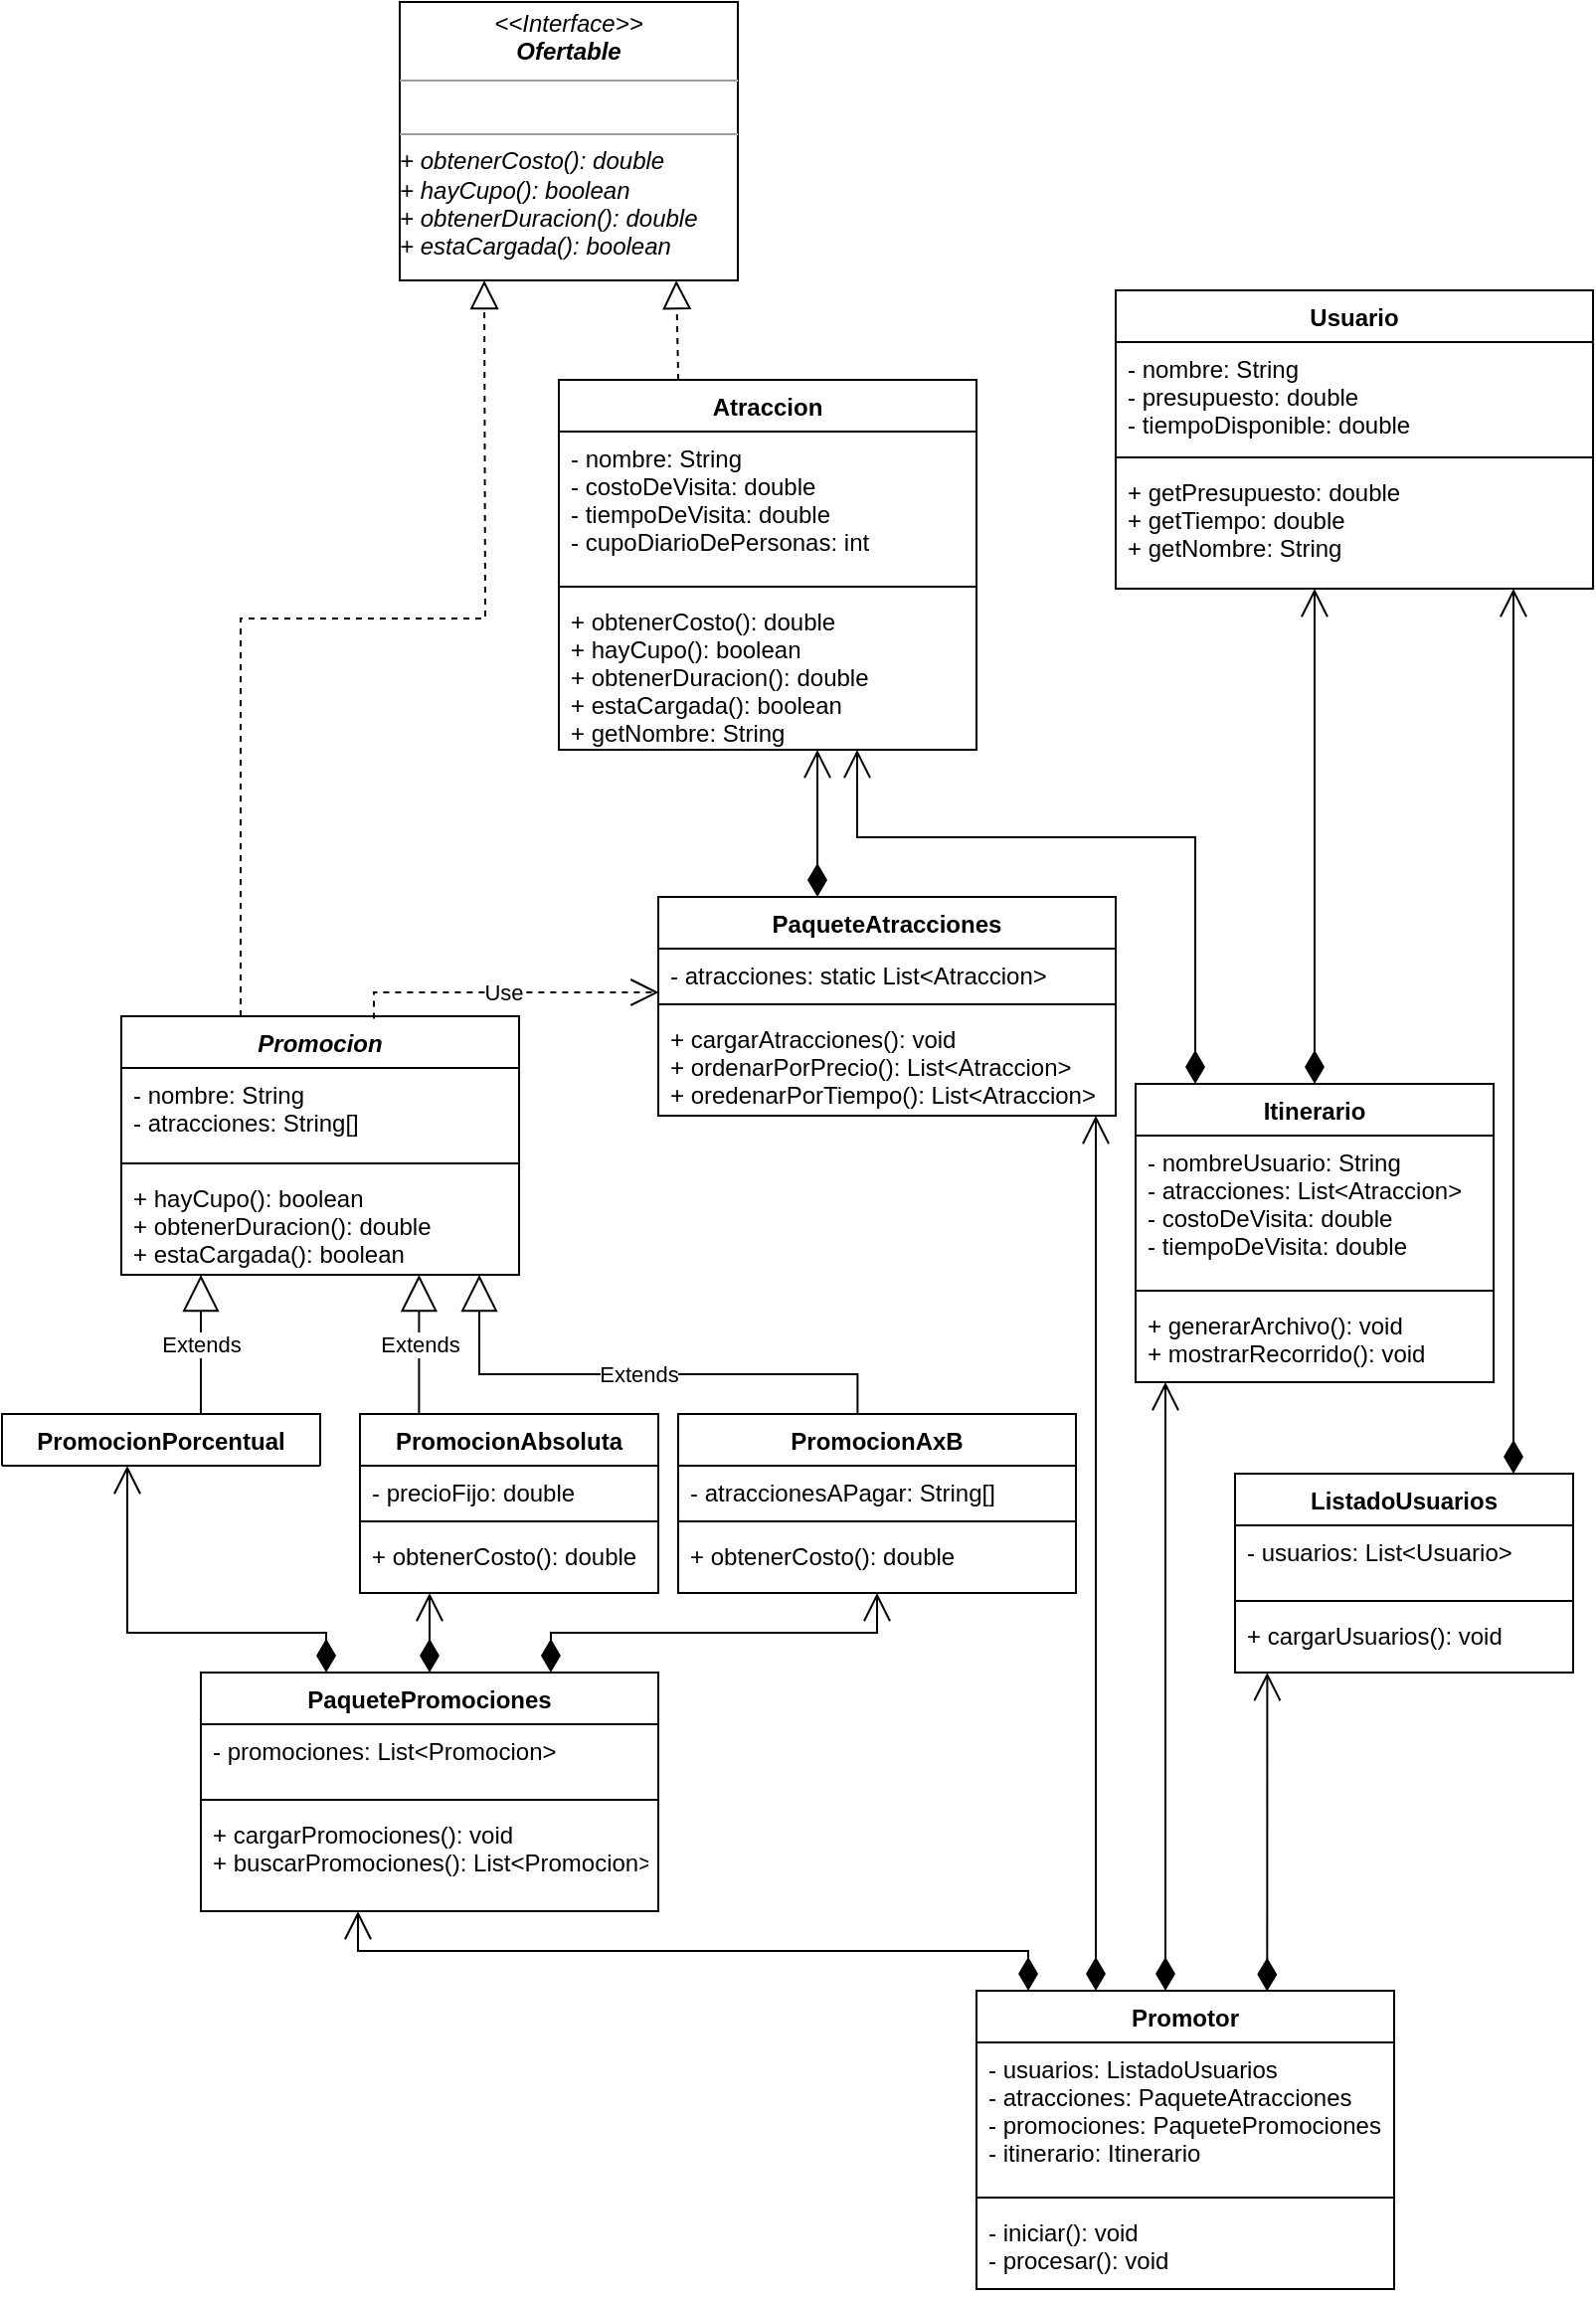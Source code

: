 <mxfile version="15.5.4" type="github">
  <diagram id="C5RBs43oDa-KdzZeNtuy" name="Page-1">
    <mxGraphModel dx="3673" dy="1513" grid="1" gridSize="10" guides="1" tooltips="1" connect="1" arrows="1" fold="1" page="1" pageScale="1" pageWidth="827" pageHeight="1169" math="0" shadow="0">
      <root>
        <mxCell id="WIyWlLk6GJQsqaUBKTNV-0" />
        <mxCell id="WIyWlLk6GJQsqaUBKTNV-1" parent="WIyWlLk6GJQsqaUBKTNV-0" />
        <mxCell id="qcKMDcawu5zTlTVhR8Jo-0" value="Atraccion" style="swimlane;fontStyle=1;align=center;verticalAlign=top;childLayout=stackLayout;horizontal=1;startSize=26;horizontalStack=0;resizeParent=1;resizeParentMax=0;resizeLast=0;collapsible=1;marginBottom=0;" vertex="1" parent="WIyWlLk6GJQsqaUBKTNV-1">
          <mxGeometry x="280" y="190" width="210" height="186" as="geometry" />
        </mxCell>
        <mxCell id="qcKMDcawu5zTlTVhR8Jo-1" value="- nombre: String&#xa;- costoDeVisita: double&#xa;- tiempoDeVisita: double&#xa;- cupoDiarioDePersonas: int" style="text;strokeColor=none;fillColor=none;align=left;verticalAlign=top;spacingLeft=4;spacingRight=4;overflow=hidden;rotatable=0;points=[[0,0.5],[1,0.5]];portConstraint=eastwest;" vertex="1" parent="qcKMDcawu5zTlTVhR8Jo-0">
          <mxGeometry y="26" width="210" height="74" as="geometry" />
        </mxCell>
        <mxCell id="qcKMDcawu5zTlTVhR8Jo-2" value="" style="line;strokeWidth=1;fillColor=none;align=left;verticalAlign=middle;spacingTop=-1;spacingLeft=3;spacingRight=3;rotatable=0;labelPosition=right;points=[];portConstraint=eastwest;" vertex="1" parent="qcKMDcawu5zTlTVhR8Jo-0">
          <mxGeometry y="100" width="210" height="8" as="geometry" />
        </mxCell>
        <mxCell id="qcKMDcawu5zTlTVhR8Jo-3" value="+ obtenerCosto(): double&#xa;+ hayCupo(): boolean&#xa;+ obtenerDuracion(): double&#xa;+ estaCargada(): boolean&#xa;+ getNombre: String" style="text;strokeColor=none;fillColor=none;align=left;verticalAlign=top;spacingLeft=4;spacingRight=4;overflow=hidden;rotatable=0;points=[[0,0.5],[1,0.5]];portConstraint=eastwest;" vertex="1" parent="qcKMDcawu5zTlTVhR8Jo-0">
          <mxGeometry y="108" width="210" height="78" as="geometry" />
        </mxCell>
        <mxCell id="qcKMDcawu5zTlTVhR8Jo-4" value="Usuario" style="swimlane;fontStyle=1;align=center;verticalAlign=top;childLayout=stackLayout;horizontal=1;startSize=26;horizontalStack=0;resizeParent=1;resizeParentMax=0;resizeLast=0;collapsible=1;marginBottom=0;" vertex="1" parent="WIyWlLk6GJQsqaUBKTNV-1">
          <mxGeometry x="560" y="145" width="240" height="150" as="geometry" />
        </mxCell>
        <mxCell id="qcKMDcawu5zTlTVhR8Jo-5" value="- nombre: String&#xa;- presupuesto: double&#xa;- tiempoDisponible: double&#xa;" style="text;strokeColor=none;fillColor=none;align=left;verticalAlign=top;spacingLeft=4;spacingRight=4;overflow=hidden;rotatable=0;points=[[0,0.5],[1,0.5]];portConstraint=eastwest;" vertex="1" parent="qcKMDcawu5zTlTVhR8Jo-4">
          <mxGeometry y="26" width="240" height="54" as="geometry" />
        </mxCell>
        <mxCell id="qcKMDcawu5zTlTVhR8Jo-6" value="" style="line;strokeWidth=1;fillColor=none;align=left;verticalAlign=middle;spacingTop=-1;spacingLeft=3;spacingRight=3;rotatable=0;labelPosition=right;points=[];portConstraint=eastwest;" vertex="1" parent="qcKMDcawu5zTlTVhR8Jo-4">
          <mxGeometry y="80" width="240" height="8" as="geometry" />
        </mxCell>
        <mxCell id="qcKMDcawu5zTlTVhR8Jo-7" value="+ getPresupuesto: double&#xa;+ getTiempo: double&#xa;+ getNombre: String" style="text;strokeColor=none;fillColor=none;align=left;verticalAlign=top;spacingLeft=4;spacingRight=4;overflow=hidden;rotatable=0;points=[[0,0.5],[1,0.5]];portConstraint=eastwest;" vertex="1" parent="qcKMDcawu5zTlTVhR8Jo-4">
          <mxGeometry y="88" width="240" height="62" as="geometry" />
        </mxCell>
        <mxCell id="qcKMDcawu5zTlTVhR8Jo-8" value="Promocion" style="swimlane;fontStyle=3;align=center;verticalAlign=top;childLayout=stackLayout;horizontal=1;startSize=26;horizontalStack=0;resizeParent=1;resizeParentMax=0;resizeLast=0;collapsible=1;marginBottom=0;" vertex="1" parent="WIyWlLk6GJQsqaUBKTNV-1">
          <mxGeometry x="60" y="510" width="200" height="130" as="geometry" />
        </mxCell>
        <mxCell id="qcKMDcawu5zTlTVhR8Jo-9" value="- nombre: String&#xa;- atracciones: String[]" style="text;strokeColor=none;fillColor=none;align=left;verticalAlign=top;spacingLeft=4;spacingRight=4;overflow=hidden;rotatable=0;points=[[0,0.5],[1,0.5]];portConstraint=eastwest;" vertex="1" parent="qcKMDcawu5zTlTVhR8Jo-8">
          <mxGeometry y="26" width="200" height="44" as="geometry" />
        </mxCell>
        <mxCell id="qcKMDcawu5zTlTVhR8Jo-10" value="" style="line;strokeWidth=1;fillColor=none;align=left;verticalAlign=middle;spacingTop=-1;spacingLeft=3;spacingRight=3;rotatable=0;labelPosition=right;points=[];portConstraint=eastwest;" vertex="1" parent="qcKMDcawu5zTlTVhR8Jo-8">
          <mxGeometry y="70" width="200" height="8" as="geometry" />
        </mxCell>
        <mxCell id="qcKMDcawu5zTlTVhR8Jo-11" value="+ hayCupo(): boolean&#xa;+ obtenerDuracion(): double&#xa;+ estaCargada(): boolean" style="text;strokeColor=none;fillColor=none;align=left;verticalAlign=top;spacingLeft=4;spacingRight=4;overflow=hidden;rotatable=0;points=[[0,0.5],[1,0.5]];portConstraint=eastwest;fontStyle=0" vertex="1" parent="qcKMDcawu5zTlTVhR8Jo-8">
          <mxGeometry y="78" width="200" height="52" as="geometry" />
        </mxCell>
        <mxCell id="qcKMDcawu5zTlTVhR8Jo-12" value="Itinerario" style="swimlane;fontStyle=1;align=center;verticalAlign=top;childLayout=stackLayout;horizontal=1;startSize=26;horizontalStack=0;resizeParent=1;resizeParentMax=0;resizeLast=0;collapsible=1;marginBottom=0;" vertex="1" parent="WIyWlLk6GJQsqaUBKTNV-1">
          <mxGeometry x="570" y="544" width="180" height="150" as="geometry" />
        </mxCell>
        <mxCell id="qcKMDcawu5zTlTVhR8Jo-13" value="- nombreUsuario: String&#xa;- atracciones: List&lt;Atraccion&gt;&#xa;- costoDeVisita: double&#xa;- tiempoDeVisita: double" style="text;strokeColor=none;fillColor=none;align=left;verticalAlign=top;spacingLeft=4;spacingRight=4;overflow=hidden;rotatable=0;points=[[0,0.5],[1,0.5]];portConstraint=eastwest;" vertex="1" parent="qcKMDcawu5zTlTVhR8Jo-12">
          <mxGeometry y="26" width="180" height="74" as="geometry" />
        </mxCell>
        <mxCell id="qcKMDcawu5zTlTVhR8Jo-14" value="" style="line;strokeWidth=1;fillColor=none;align=left;verticalAlign=middle;spacingTop=-1;spacingLeft=3;spacingRight=3;rotatable=0;labelPosition=right;points=[];portConstraint=eastwest;" vertex="1" parent="qcKMDcawu5zTlTVhR8Jo-12">
          <mxGeometry y="100" width="180" height="8" as="geometry" />
        </mxCell>
        <mxCell id="qcKMDcawu5zTlTVhR8Jo-15" value="+ generarArchivo(): void&#xa;+ mostrarRecorrido(): void" style="text;strokeColor=none;fillColor=none;align=left;verticalAlign=top;spacingLeft=4;spacingRight=4;overflow=hidden;rotatable=0;points=[[0,0.5],[1,0.5]];portConstraint=eastwest;" vertex="1" parent="qcKMDcawu5zTlTVhR8Jo-12">
          <mxGeometry y="108" width="180" height="42" as="geometry" />
        </mxCell>
        <mxCell id="qcKMDcawu5zTlTVhR8Jo-16" value="PromocionPorcentual" style="swimlane;fontStyle=1;align=center;verticalAlign=top;childLayout=stackLayout;horizontal=1;startSize=26;horizontalStack=0;resizeParent=1;resizeParentMax=0;resizeLast=0;collapsible=1;marginBottom=0;" vertex="1" collapsed="1" parent="WIyWlLk6GJQsqaUBKTNV-1">
          <mxGeometry y="710" width="160" height="26" as="geometry">
            <mxRectangle y="640" width="190" height="90" as="alternateBounds" />
          </mxGeometry>
        </mxCell>
        <mxCell id="qcKMDcawu5zTlTVhR8Jo-17" value="- porcentajeDeDescuento: double" style="text;strokeColor=none;fillColor=none;align=left;verticalAlign=top;spacingLeft=4;spacingRight=4;overflow=hidden;rotatable=0;points=[[0,0.5],[1,0.5]];portConstraint=eastwest;" vertex="1" parent="qcKMDcawu5zTlTVhR8Jo-16">
          <mxGeometry y="26" width="160" height="24" as="geometry" />
        </mxCell>
        <mxCell id="qcKMDcawu5zTlTVhR8Jo-18" value="" style="line;strokeWidth=1;fillColor=none;align=left;verticalAlign=middle;spacingTop=-1;spacingLeft=3;spacingRight=3;rotatable=0;labelPosition=right;points=[];portConstraint=eastwest;" vertex="1" parent="qcKMDcawu5zTlTVhR8Jo-16">
          <mxGeometry y="50" width="160" height="8" as="geometry" />
        </mxCell>
        <mxCell id="qcKMDcawu5zTlTVhR8Jo-19" value="+ obtenerCosto(): double" style="text;strokeColor=none;fillColor=none;align=left;verticalAlign=top;spacingLeft=4;spacingRight=4;overflow=hidden;rotatable=0;points=[[0,0.5],[1,0.5]];portConstraint=eastwest;" vertex="1" parent="qcKMDcawu5zTlTVhR8Jo-16">
          <mxGeometry y="58" width="160" height="32" as="geometry" />
        </mxCell>
        <mxCell id="qcKMDcawu5zTlTVhR8Jo-20" value="PromocionAbsoluta" style="swimlane;fontStyle=1;align=center;verticalAlign=top;childLayout=stackLayout;horizontal=1;startSize=26;horizontalStack=0;resizeParent=1;resizeParentMax=0;resizeLast=0;collapsible=1;marginBottom=0;" vertex="1" parent="WIyWlLk6GJQsqaUBKTNV-1">
          <mxGeometry x="180" y="710" width="150" height="90" as="geometry" />
        </mxCell>
        <mxCell id="qcKMDcawu5zTlTVhR8Jo-21" value="- precioFijo: double" style="text;strokeColor=none;fillColor=none;align=left;verticalAlign=top;spacingLeft=4;spacingRight=4;overflow=hidden;rotatable=0;points=[[0,0.5],[1,0.5]];portConstraint=eastwest;" vertex="1" parent="qcKMDcawu5zTlTVhR8Jo-20">
          <mxGeometry y="26" width="150" height="24" as="geometry" />
        </mxCell>
        <mxCell id="qcKMDcawu5zTlTVhR8Jo-22" value="" style="line;strokeWidth=1;fillColor=none;align=left;verticalAlign=middle;spacingTop=-1;spacingLeft=3;spacingRight=3;rotatable=0;labelPosition=right;points=[];portConstraint=eastwest;" vertex="1" parent="qcKMDcawu5zTlTVhR8Jo-20">
          <mxGeometry y="50" width="150" height="8" as="geometry" />
        </mxCell>
        <mxCell id="qcKMDcawu5zTlTVhR8Jo-23" value="+ obtenerCosto(): double" style="text;strokeColor=none;fillColor=none;align=left;verticalAlign=top;spacingLeft=4;spacingRight=4;overflow=hidden;rotatable=0;points=[[0,0.5],[1,0.5]];portConstraint=eastwest;" vertex="1" parent="qcKMDcawu5zTlTVhR8Jo-20">
          <mxGeometry y="58" width="150" height="32" as="geometry" />
        </mxCell>
        <mxCell id="qcKMDcawu5zTlTVhR8Jo-24" value="PromocionAxB" style="swimlane;fontStyle=1;align=center;verticalAlign=top;childLayout=stackLayout;horizontal=1;startSize=26;horizontalStack=0;resizeParent=1;resizeParentMax=0;resizeLast=0;collapsible=1;marginBottom=0;" vertex="1" parent="WIyWlLk6GJQsqaUBKTNV-1">
          <mxGeometry x="340" y="710" width="200" height="90" as="geometry" />
        </mxCell>
        <mxCell id="qcKMDcawu5zTlTVhR8Jo-25" value="- atraccionesAPagar: String[]" style="text;strokeColor=none;fillColor=none;align=left;verticalAlign=top;spacingLeft=4;spacingRight=4;overflow=hidden;rotatable=0;points=[[0,0.5],[1,0.5]];portConstraint=eastwest;" vertex="1" parent="qcKMDcawu5zTlTVhR8Jo-24">
          <mxGeometry y="26" width="200" height="24" as="geometry" />
        </mxCell>
        <mxCell id="qcKMDcawu5zTlTVhR8Jo-26" value="" style="line;strokeWidth=1;fillColor=none;align=left;verticalAlign=middle;spacingTop=-1;spacingLeft=3;spacingRight=3;rotatable=0;labelPosition=right;points=[];portConstraint=eastwest;" vertex="1" parent="qcKMDcawu5zTlTVhR8Jo-24">
          <mxGeometry y="50" width="200" height="8" as="geometry" />
        </mxCell>
        <mxCell id="qcKMDcawu5zTlTVhR8Jo-27" value="+ obtenerCosto(): double" style="text;strokeColor=none;fillColor=none;align=left;verticalAlign=top;spacingLeft=4;spacingRight=4;overflow=hidden;rotatable=0;points=[[0,0.5],[1,0.5]];portConstraint=eastwest;" vertex="1" parent="qcKMDcawu5zTlTVhR8Jo-24">
          <mxGeometry y="58" width="200" height="32" as="geometry" />
        </mxCell>
        <mxCell id="qcKMDcawu5zTlTVhR8Jo-28" value="Extends" style="endArrow=block;endSize=16;endFill=0;html=1;rounded=0;edgeStyle=orthogonalEdgeStyle;" edge="1" parent="WIyWlLk6GJQsqaUBKTNV-1" source="qcKMDcawu5zTlTVhR8Jo-16" target="qcKMDcawu5zTlTVhR8Jo-8">
          <mxGeometry width="160" relative="1" as="geometry">
            <mxPoint x="70" y="750" as="sourcePoint" />
            <mxPoint x="125" y="660" as="targetPoint" />
            <Array as="points">
              <mxPoint x="100" y="680" />
              <mxPoint x="100" y="680" />
            </Array>
          </mxGeometry>
        </mxCell>
        <mxCell id="qcKMDcawu5zTlTVhR8Jo-29" value="Extends" style="endArrow=block;endSize=16;endFill=0;html=1;rounded=0;edgeStyle=orthogonalEdgeStyle;exitX=0.198;exitY=-0.002;exitDx=0;exitDy=0;exitPerimeter=0;" edge="1" parent="WIyWlLk6GJQsqaUBKTNV-1" source="qcKMDcawu5zTlTVhR8Jo-20" target="qcKMDcawu5zTlTVhR8Jo-8">
          <mxGeometry width="160" relative="1" as="geometry">
            <mxPoint x="210" y="700" as="sourcePoint" />
            <mxPoint x="170" y="300" as="targetPoint" />
            <Array as="points">
              <mxPoint x="210" y="670" />
              <mxPoint x="210" y="670" />
            </Array>
          </mxGeometry>
        </mxCell>
        <mxCell id="qcKMDcawu5zTlTVhR8Jo-30" value="Extends" style="endArrow=block;endSize=16;endFill=0;html=1;rounded=0;edgeStyle=orthogonalEdgeStyle;exitX=0.451;exitY=0.006;exitDx=0;exitDy=0;exitPerimeter=0;" edge="1" parent="WIyWlLk6GJQsqaUBKTNV-1" source="qcKMDcawu5zTlTVhR8Jo-24" target="qcKMDcawu5zTlTVhR8Jo-8">
          <mxGeometry width="160" relative="1" as="geometry">
            <mxPoint x="410" y="740" as="sourcePoint" />
            <mxPoint x="140" y="320" as="targetPoint" />
            <Array as="points">
              <mxPoint x="430" y="690" />
              <mxPoint x="240" y="690" />
            </Array>
          </mxGeometry>
        </mxCell>
        <mxCell id="qcKMDcawu5zTlTVhR8Jo-31" value="" style="endArrow=open;html=1;endSize=12;startArrow=diamondThin;startSize=14;startFill=1;edgeStyle=orthogonalEdgeStyle;align=left;verticalAlign=bottom;rounded=0;" edge="1" parent="WIyWlLk6GJQsqaUBKTNV-1" source="qcKMDcawu5zTlTVhR8Jo-12" target="qcKMDcawu5zTlTVhR8Jo-4">
          <mxGeometry x="-1" y="3" relative="1" as="geometry">
            <mxPoint x="700" y="440" as="sourcePoint" />
            <mxPoint x="690" y="300" as="targetPoint" />
            <Array as="points">
              <mxPoint x="660" y="410" />
              <mxPoint x="660" y="410" />
            </Array>
          </mxGeometry>
        </mxCell>
        <mxCell id="qcKMDcawu5zTlTVhR8Jo-32" value="" style="endArrow=open;html=1;endSize=12;startArrow=diamondThin;startSize=14;startFill=1;edgeStyle=orthogonalEdgeStyle;align=left;verticalAlign=bottom;rounded=0;" edge="1" parent="WIyWlLk6GJQsqaUBKTNV-1" source="qcKMDcawu5zTlTVhR8Jo-12" target="qcKMDcawu5zTlTVhR8Jo-0">
          <mxGeometry x="-1" y="3" relative="1" as="geometry">
            <mxPoint x="710" y="599" as="sourcePoint" />
            <mxPoint x="430" y="350" as="targetPoint" />
            <Array as="points">
              <mxPoint x="600" y="420" />
              <mxPoint x="430" y="420" />
            </Array>
          </mxGeometry>
        </mxCell>
        <mxCell id="qcKMDcawu5zTlTVhR8Jo-33" value="Promotor" style="swimlane;fontStyle=1;align=center;verticalAlign=top;childLayout=stackLayout;horizontal=1;startSize=26;horizontalStack=0;resizeParent=1;resizeParentMax=0;resizeLast=0;collapsible=1;marginBottom=0;" vertex="1" parent="WIyWlLk6GJQsqaUBKTNV-1">
          <mxGeometry x="490" y="1000" width="210" height="150" as="geometry" />
        </mxCell>
        <mxCell id="qcKMDcawu5zTlTVhR8Jo-34" value="- usuarios: ListadoUsuarios&#xa;- atracciones: PaqueteAtracciones&#xa;- promociones: PaquetePromociones&#xa;- itinerario: Itinerario" style="text;strokeColor=none;fillColor=none;align=left;verticalAlign=top;spacingLeft=4;spacingRight=4;overflow=hidden;rotatable=0;points=[[0,0.5],[1,0.5]];portConstraint=eastwest;" vertex="1" parent="qcKMDcawu5zTlTVhR8Jo-33">
          <mxGeometry y="26" width="210" height="74" as="geometry" />
        </mxCell>
        <mxCell id="qcKMDcawu5zTlTVhR8Jo-35" value="" style="line;strokeWidth=1;fillColor=none;align=left;verticalAlign=middle;spacingTop=-1;spacingLeft=3;spacingRight=3;rotatable=0;labelPosition=right;points=[];portConstraint=eastwest;" vertex="1" parent="qcKMDcawu5zTlTVhR8Jo-33">
          <mxGeometry y="100" width="210" height="8" as="geometry" />
        </mxCell>
        <mxCell id="qcKMDcawu5zTlTVhR8Jo-36" value="- iniciar(): void&#xa;- procesar(): void&#xa;" style="text;strokeColor=none;fillColor=none;align=left;verticalAlign=top;spacingLeft=4;spacingRight=4;overflow=hidden;rotatable=0;points=[[0,0.5],[1,0.5]];portConstraint=eastwest;" vertex="1" parent="qcKMDcawu5zTlTVhR8Jo-33">
          <mxGeometry y="108" width="210" height="42" as="geometry" />
        </mxCell>
        <mxCell id="qcKMDcawu5zTlTVhR8Jo-37" value="PaqueteAtracciones" style="swimlane;fontStyle=1;align=center;verticalAlign=top;childLayout=stackLayout;horizontal=1;startSize=26;horizontalStack=0;resizeParent=1;resizeParentMax=0;resizeLast=0;collapsible=1;marginBottom=0;" vertex="1" parent="WIyWlLk6GJQsqaUBKTNV-1">
          <mxGeometry x="330" y="450" width="230" height="110" as="geometry" />
        </mxCell>
        <mxCell id="qcKMDcawu5zTlTVhR8Jo-38" value="- atracciones: static List&lt;Atraccion&gt; " style="text;strokeColor=none;fillColor=none;align=left;verticalAlign=top;spacingLeft=4;spacingRight=4;overflow=hidden;rotatable=0;points=[[0,0.5],[1,0.5]];portConstraint=eastwest;" vertex="1" parent="qcKMDcawu5zTlTVhR8Jo-37">
          <mxGeometry y="26" width="230" height="24" as="geometry" />
        </mxCell>
        <mxCell id="qcKMDcawu5zTlTVhR8Jo-39" value="" style="line;strokeWidth=1;fillColor=none;align=left;verticalAlign=middle;spacingTop=-1;spacingLeft=3;spacingRight=3;rotatable=0;labelPosition=right;points=[];portConstraint=eastwest;" vertex="1" parent="qcKMDcawu5zTlTVhR8Jo-37">
          <mxGeometry y="50" width="230" height="8" as="geometry" />
        </mxCell>
        <mxCell id="qcKMDcawu5zTlTVhR8Jo-40" value="+ cargarAtracciones(): void&#xa;+ ordenarPorPrecio(): List&lt;Atraccion&gt;&#xa;+ oredenarPorTiempo(): List&lt;Atraccion&gt;" style="text;strokeColor=none;fillColor=none;align=left;verticalAlign=top;spacingLeft=4;spacingRight=4;overflow=hidden;rotatable=0;points=[[0,0.5],[1,0.5]];portConstraint=eastwest;" vertex="1" parent="qcKMDcawu5zTlTVhR8Jo-37">
          <mxGeometry y="58" width="230" height="52" as="geometry" />
        </mxCell>
        <mxCell id="qcKMDcawu5zTlTVhR8Jo-41" value="PaquetePromociones" style="swimlane;fontStyle=1;align=center;verticalAlign=top;childLayout=stackLayout;horizontal=1;startSize=26;horizontalStack=0;resizeParent=1;resizeParentMax=0;resizeLast=0;collapsible=1;marginBottom=0;" vertex="1" parent="WIyWlLk6GJQsqaUBKTNV-1">
          <mxGeometry x="100" y="840" width="230" height="120" as="geometry" />
        </mxCell>
        <mxCell id="qcKMDcawu5zTlTVhR8Jo-42" value="- promociones: List&lt;Promocion&gt;" style="text;strokeColor=none;fillColor=none;align=left;verticalAlign=top;spacingLeft=4;spacingRight=4;overflow=hidden;rotatable=0;points=[[0,0.5],[1,0.5]];portConstraint=eastwest;" vertex="1" parent="qcKMDcawu5zTlTVhR8Jo-41">
          <mxGeometry y="26" width="230" height="34" as="geometry" />
        </mxCell>
        <mxCell id="qcKMDcawu5zTlTVhR8Jo-43" value="" style="line;strokeWidth=1;fillColor=none;align=left;verticalAlign=middle;spacingTop=-1;spacingLeft=3;spacingRight=3;rotatable=0;labelPosition=right;points=[];portConstraint=eastwest;" vertex="1" parent="qcKMDcawu5zTlTVhR8Jo-41">
          <mxGeometry y="60" width="230" height="8" as="geometry" />
        </mxCell>
        <mxCell id="qcKMDcawu5zTlTVhR8Jo-44" value="+ cargarPromociones(): void&#xa;+ buscarPromociones(): List&lt;Promocion&gt;&#xa;" style="text;strokeColor=none;fillColor=none;align=left;verticalAlign=top;spacingLeft=4;spacingRight=4;overflow=hidden;rotatable=0;points=[[0,0.5],[1,0.5]];portConstraint=eastwest;" vertex="1" parent="qcKMDcawu5zTlTVhR8Jo-41">
          <mxGeometry y="68" width="230" height="52" as="geometry" />
        </mxCell>
        <mxCell id="qcKMDcawu5zTlTVhR8Jo-45" value="ListadoUsuarios" style="swimlane;fontStyle=1;align=center;verticalAlign=top;childLayout=stackLayout;horizontal=1;startSize=26;horizontalStack=0;resizeParent=1;resizeParentMax=0;resizeLast=0;collapsible=1;marginBottom=0;" vertex="1" parent="WIyWlLk6GJQsqaUBKTNV-1">
          <mxGeometry x="620" y="740" width="170" height="100" as="geometry" />
        </mxCell>
        <mxCell id="qcKMDcawu5zTlTVhR8Jo-46" value="- usuarios: List&lt;Usuario&gt;" style="text;strokeColor=none;fillColor=none;align=left;verticalAlign=top;spacingLeft=4;spacingRight=4;overflow=hidden;rotatable=0;points=[[0,0.5],[1,0.5]];portConstraint=eastwest;" vertex="1" parent="qcKMDcawu5zTlTVhR8Jo-45">
          <mxGeometry y="26" width="170" height="34" as="geometry" />
        </mxCell>
        <mxCell id="qcKMDcawu5zTlTVhR8Jo-47" value="" style="line;strokeWidth=1;fillColor=none;align=left;verticalAlign=middle;spacingTop=-1;spacingLeft=3;spacingRight=3;rotatable=0;labelPosition=right;points=[];portConstraint=eastwest;" vertex="1" parent="qcKMDcawu5zTlTVhR8Jo-45">
          <mxGeometry y="60" width="170" height="8" as="geometry" />
        </mxCell>
        <mxCell id="qcKMDcawu5zTlTVhR8Jo-48" value="+ cargarUsuarios(): void&#xa;" style="text;strokeColor=none;fillColor=none;align=left;verticalAlign=top;spacingLeft=4;spacingRight=4;overflow=hidden;rotatable=0;points=[[0,0.5],[1,0.5]];portConstraint=eastwest;" vertex="1" parent="qcKMDcawu5zTlTVhR8Jo-45">
          <mxGeometry y="68" width="170" height="32" as="geometry" />
        </mxCell>
        <mxCell id="qcKMDcawu5zTlTVhR8Jo-49" value="" style="endArrow=open;html=1;endSize=12;startArrow=diamondThin;startSize=14;startFill=1;edgeStyle=orthogonalEdgeStyle;align=left;verticalAlign=bottom;rounded=0;" edge="1" parent="WIyWlLk6GJQsqaUBKTNV-1" source="qcKMDcawu5zTlTVhR8Jo-33" target="qcKMDcawu5zTlTVhR8Jo-15">
          <mxGeometry x="-1" y="3" relative="1" as="geometry">
            <mxPoint x="590" y="926" as="sourcePoint" />
            <mxPoint x="591" y="690" as="targetPoint" />
            <Array as="points">
              <mxPoint x="585" y="750" />
              <mxPoint x="585" y="750" />
            </Array>
          </mxGeometry>
        </mxCell>
        <mxCell id="qcKMDcawu5zTlTVhR8Jo-50" value="" style="endArrow=open;html=1;endSize=12;startArrow=diamondThin;startSize=14;startFill=1;edgeStyle=orthogonalEdgeStyle;align=left;verticalAlign=bottom;rounded=0;" edge="1" parent="WIyWlLk6GJQsqaUBKTNV-1" source="qcKMDcawu5zTlTVhR8Jo-45" target="qcKMDcawu5zTlTVhR8Jo-4">
          <mxGeometry x="-1" y="3" relative="1" as="geometry">
            <mxPoint x="750" y="890" as="sourcePoint" />
            <mxPoint x="750" y="320" as="targetPoint" />
            <Array as="points">
              <mxPoint x="760" y="440" />
              <mxPoint x="760" y="440" />
            </Array>
          </mxGeometry>
        </mxCell>
        <mxCell id="qcKMDcawu5zTlTVhR8Jo-51" value="" style="endArrow=open;html=1;endSize=12;startArrow=diamondThin;startSize=14;startFill=1;edgeStyle=orthogonalEdgeStyle;align=left;verticalAlign=bottom;rounded=0;" edge="1" parent="WIyWlLk6GJQsqaUBKTNV-1" source="qcKMDcawu5zTlTVhR8Jo-37" target="qcKMDcawu5zTlTVhR8Jo-0">
          <mxGeometry x="-1" y="3" relative="1" as="geometry">
            <mxPoint x="610" y="510" as="sourcePoint" />
            <mxPoint x="365" y="280" as="targetPoint" />
            <Array as="points">
              <mxPoint x="410" y="440" />
              <mxPoint x="410" y="440" />
            </Array>
          </mxGeometry>
        </mxCell>
        <mxCell id="qcKMDcawu5zTlTVhR8Jo-52" value="" style="endArrow=open;html=1;endSize=12;startArrow=diamondThin;startSize=14;startFill=1;edgeStyle=orthogonalEdgeStyle;align=left;verticalAlign=bottom;rounded=0;exitX=0.124;exitY=0;exitDx=0;exitDy=0;exitPerimeter=0;" edge="1" parent="WIyWlLk6GJQsqaUBKTNV-1" source="qcKMDcawu5zTlTVhR8Jo-33" target="qcKMDcawu5zTlTVhR8Jo-41">
          <mxGeometry x="-1" y="3" relative="1" as="geometry">
            <mxPoint x="516" y="930" as="sourcePoint" />
            <mxPoint x="178.82" y="819.996" as="targetPoint" />
            <Array as="points">
              <mxPoint x="516" y="980" />
              <mxPoint x="179" y="980" />
            </Array>
          </mxGeometry>
        </mxCell>
        <mxCell id="qcKMDcawu5zTlTVhR8Jo-53" value="" style="endArrow=open;html=1;endSize=12;startArrow=diamondThin;startSize=14;startFill=1;edgeStyle=orthogonalEdgeStyle;align=left;verticalAlign=bottom;rounded=0;exitX=0.696;exitY=0.002;exitDx=0;exitDy=0;exitPerimeter=0;" edge="1" parent="WIyWlLk6GJQsqaUBKTNV-1" source="qcKMDcawu5zTlTVhR8Jo-33" target="qcKMDcawu5zTlTVhR8Jo-45">
          <mxGeometry x="-1" y="3" relative="1" as="geometry">
            <mxPoint x="640" y="938" as="sourcePoint" />
            <mxPoint x="720" y="809.996" as="targetPoint" />
            <Array as="points">
              <mxPoint x="636" y="870" />
              <mxPoint x="636" y="870" />
            </Array>
          </mxGeometry>
        </mxCell>
        <mxCell id="qcKMDcawu5zTlTVhR8Jo-54" value="" style="endArrow=open;html=1;endSize=12;startArrow=diamondThin;startSize=14;startFill=1;edgeStyle=orthogonalEdgeStyle;align=left;verticalAlign=bottom;rounded=0;exitX=0.765;exitY=0;exitDx=0;exitDy=0;exitPerimeter=0;" edge="1" parent="WIyWlLk6GJQsqaUBKTNV-1" source="qcKMDcawu5zTlTVhR8Jo-41" target="qcKMDcawu5zTlTVhR8Jo-24">
          <mxGeometry x="-1" y="3" relative="1" as="geometry">
            <mxPoint x="176" y="730" as="sourcePoint" />
            <mxPoint x="280.0" y="599.996" as="targetPoint" />
            <Array as="points">
              <mxPoint x="276" y="820" />
              <mxPoint x="440" y="820" />
            </Array>
          </mxGeometry>
        </mxCell>
        <mxCell id="qcKMDcawu5zTlTVhR8Jo-55" value="" style="endArrow=open;html=1;endSize=12;startArrow=diamondThin;startSize=14;startFill=1;edgeStyle=orthogonalEdgeStyle;align=left;verticalAlign=bottom;rounded=0;exitX=0.274;exitY=0;exitDx=0;exitDy=0;exitPerimeter=0;" edge="1" parent="WIyWlLk6GJQsqaUBKTNV-1" source="qcKMDcawu5zTlTVhR8Jo-41" target="qcKMDcawu5zTlTVhR8Jo-16">
          <mxGeometry x="-1" y="3" relative="1" as="geometry">
            <mxPoint x="63" y="730" as="sourcePoint" />
            <mxPoint x="90" y="659.996" as="targetPoint" />
            <Array as="points">
              <mxPoint x="163" y="820" />
              <mxPoint x="63" y="820" />
            </Array>
          </mxGeometry>
        </mxCell>
        <mxCell id="qcKMDcawu5zTlTVhR8Jo-56" value="" style="endArrow=open;html=1;endSize=12;startArrow=diamondThin;startSize=14;startFill=1;edgeStyle=orthogonalEdgeStyle;align=left;verticalAlign=bottom;rounded=0;" edge="1" parent="WIyWlLk6GJQsqaUBKTNV-1" source="qcKMDcawu5zTlTVhR8Jo-41" target="qcKMDcawu5zTlTVhR8Jo-20">
          <mxGeometry x="-1" y="3" relative="1" as="geometry">
            <mxPoint x="220.87" y="902.92" as="sourcePoint" />
            <mxPoint x="220.0" y="649.996" as="targetPoint" />
            <Array as="points">
              <mxPoint x="255" y="880" />
              <mxPoint x="255" y="880" />
            </Array>
          </mxGeometry>
        </mxCell>
        <mxCell id="qcKMDcawu5zTlTVhR8Jo-57" value="" style="endArrow=open;html=1;endSize=12;startArrow=diamondThin;startSize=14;startFill=1;edgeStyle=orthogonalEdgeStyle;align=left;verticalAlign=bottom;rounded=0;" edge="1" parent="WIyWlLk6GJQsqaUBKTNV-1" source="qcKMDcawu5zTlTVhR8Jo-33" target="qcKMDcawu5zTlTVhR8Jo-37">
          <mxGeometry x="-1" y="3" relative="1" as="geometry">
            <mxPoint x="550" y="930" as="sourcePoint" />
            <mxPoint x="550" y="862" as="targetPoint" />
            <Array as="points">
              <mxPoint x="550" y="760" />
              <mxPoint x="550" y="760" />
            </Array>
          </mxGeometry>
        </mxCell>
        <mxCell id="qcKMDcawu5zTlTVhR8Jo-58" value="&lt;p style=&quot;margin: 0px ; margin-top: 4px ; text-align: center&quot;&gt;&lt;span&gt;&amp;lt;&amp;lt;Interface&amp;gt;&amp;gt;&lt;/span&gt;&lt;br&gt;&lt;b&gt;Ofertable&lt;/b&gt;&lt;/p&gt;&lt;hr size=&quot;1&quot;&gt;&lt;p style=&quot;margin: 0px ; margin-left: 4px&quot;&gt;&amp;nbsp;&lt;/p&gt;&lt;hr size=&quot;1&quot;&gt;&lt;span style=&quot;&quot;&gt;+ obtenerCosto(): double&lt;/span&gt;&lt;br&gt;+ hayCupo(): boolean&lt;br&gt;&lt;span style=&quot;&quot;&gt;+ obtenerDuracion(): double&lt;/span&gt;&lt;br&gt;&lt;p style=&quot;margin: 0px 0px 0px 4px&quot;&gt;&lt;/p&gt;+ estaCargada(): boolean&lt;br&gt;&lt;div style=&quot;padding: 0px ; margin: 0px&quot;&gt;&lt;br style=&quot;padding: 0px ; margin: 0px&quot;&gt;&lt;/div&gt;" style="verticalAlign=top;align=left;overflow=fill;fontSize=12;fontFamily=Helvetica;html=1;fontStyle=2" vertex="1" parent="WIyWlLk6GJQsqaUBKTNV-1">
          <mxGeometry x="200" width="170" height="140" as="geometry" />
        </mxCell>
        <mxCell id="qcKMDcawu5zTlTVhR8Jo-59" value="" style="endArrow=block;dashed=1;endFill=0;endSize=12;html=1;rounded=0;entryX=0.25;entryY=1;entryDx=0;entryDy=0;exitX=0.3;exitY=0;exitDx=0;exitDy=0;exitPerimeter=0;" edge="1" parent="WIyWlLk6GJQsqaUBKTNV-1" source="qcKMDcawu5zTlTVhR8Jo-8" target="qcKMDcawu5zTlTVhR8Jo-58">
          <mxGeometry width="160" relative="1" as="geometry">
            <mxPoint x="310" y="560" as="sourcePoint" />
            <mxPoint x="470" y="560" as="targetPoint" />
            <Array as="points">
              <mxPoint x="120" y="310" />
              <mxPoint x="243" y="310" />
            </Array>
          </mxGeometry>
        </mxCell>
        <mxCell id="qcKMDcawu5zTlTVhR8Jo-60" value="" style="endArrow=block;dashed=1;endFill=0;endSize=12;html=1;rounded=0;exitX=0.286;exitY=0;exitDx=0;exitDy=0;exitPerimeter=0;entryX=0.818;entryY=1;entryDx=0;entryDy=0;entryPerimeter=0;" edge="1" parent="WIyWlLk6GJQsqaUBKTNV-1" source="qcKMDcawu5zTlTVhR8Jo-0" target="qcKMDcawu5zTlTVhR8Jo-58">
          <mxGeometry width="160" relative="1" as="geometry">
            <mxPoint x="70" y="340" as="sourcePoint" />
            <mxPoint x="340" y="230" as="targetPoint" />
          </mxGeometry>
        </mxCell>
        <mxCell id="qcKMDcawu5zTlTVhR8Jo-61" value="Use" style="endArrow=open;endSize=12;dashed=1;html=1;rounded=0;entryX=0.001;entryY=0.917;entryDx=0;entryDy=0;entryPerimeter=0;exitX=0.635;exitY=0.01;exitDx=0;exitDy=0;exitPerimeter=0;" edge="1" parent="WIyWlLk6GJQsqaUBKTNV-1" source="qcKMDcawu5zTlTVhR8Jo-8" target="qcKMDcawu5zTlTVhR8Jo-38">
          <mxGeometry width="160" relative="1" as="geometry">
            <mxPoint x="120" y="560" as="sourcePoint" />
            <mxPoint x="460" y="550" as="targetPoint" />
            <Array as="points">
              <mxPoint x="187" y="498" />
            </Array>
          </mxGeometry>
        </mxCell>
      </root>
    </mxGraphModel>
  </diagram>
</mxfile>
